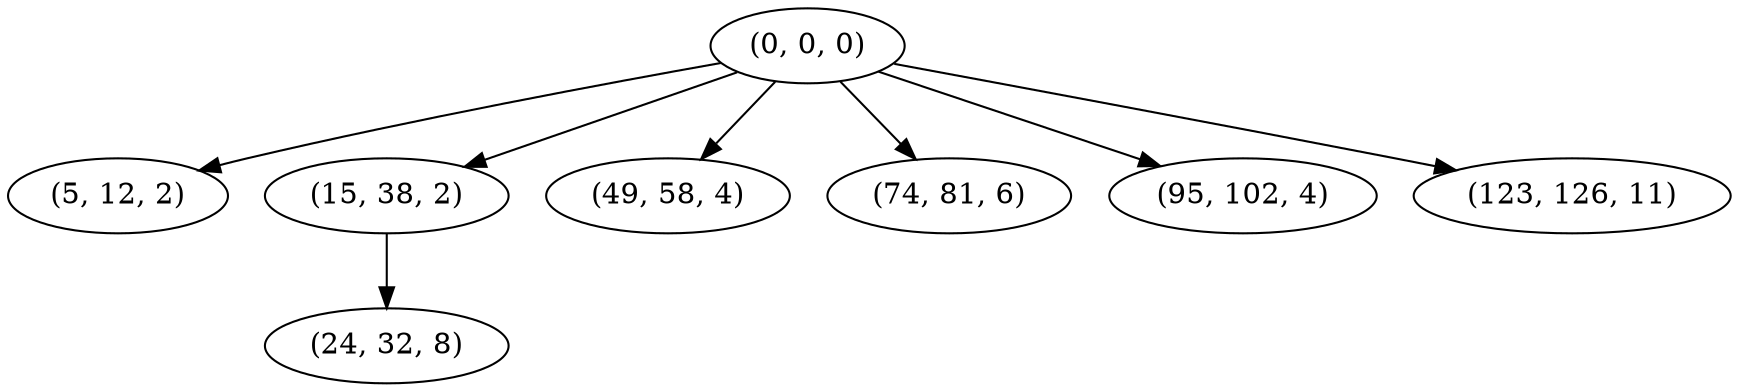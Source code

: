 digraph tree {
    "(0, 0, 0)";
    "(5, 12, 2)";
    "(15, 38, 2)";
    "(24, 32, 8)";
    "(49, 58, 4)";
    "(74, 81, 6)";
    "(95, 102, 4)";
    "(123, 126, 11)";
    "(0, 0, 0)" -> "(5, 12, 2)";
    "(0, 0, 0)" -> "(15, 38, 2)";
    "(0, 0, 0)" -> "(49, 58, 4)";
    "(0, 0, 0)" -> "(74, 81, 6)";
    "(0, 0, 0)" -> "(95, 102, 4)";
    "(0, 0, 0)" -> "(123, 126, 11)";
    "(15, 38, 2)" -> "(24, 32, 8)";
}
